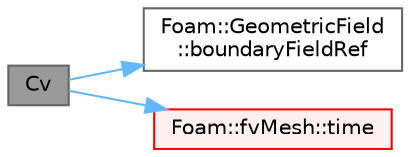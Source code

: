 digraph "Cv"
{
 // LATEX_PDF_SIZE
  bgcolor="transparent";
  edge [fontname=Helvetica,fontsize=10,labelfontname=Helvetica,labelfontsize=10];
  node [fontname=Helvetica,fontsize=10,shape=box,height=0.2,width=0.4];
  rankdir="LR";
  Node1 [id="Node000001",label="Cv",height=0.2,width=0.4,color="gray40", fillcolor="grey60", style="filled", fontcolor="black",tooltip=" "];
  Node1 -> Node2 [id="edge1_Node000001_Node000002",color="steelblue1",style="solid",tooltip=" "];
  Node2 [id="Node000002",label="Foam::GeometricField\l::boundaryFieldRef",height=0.2,width=0.4,color="grey40", fillcolor="white", style="filled",URL="$classFoam_1_1GeometricField.html#a6edc5d66db5af23a74a30619ad7eed5a",tooltip=" "];
  Node1 -> Node3 [id="edge2_Node000001_Node000003",color="steelblue1",style="solid",tooltip=" "];
  Node3 [id="Node000003",label="Foam::fvMesh::time",height=0.2,width=0.4,color="red", fillcolor="#FFF0F0", style="filled",URL="$classFoam_1_1fvMesh.html#a2abfb6ffb81a9ffbf408030674873052",tooltip=" "];
}
